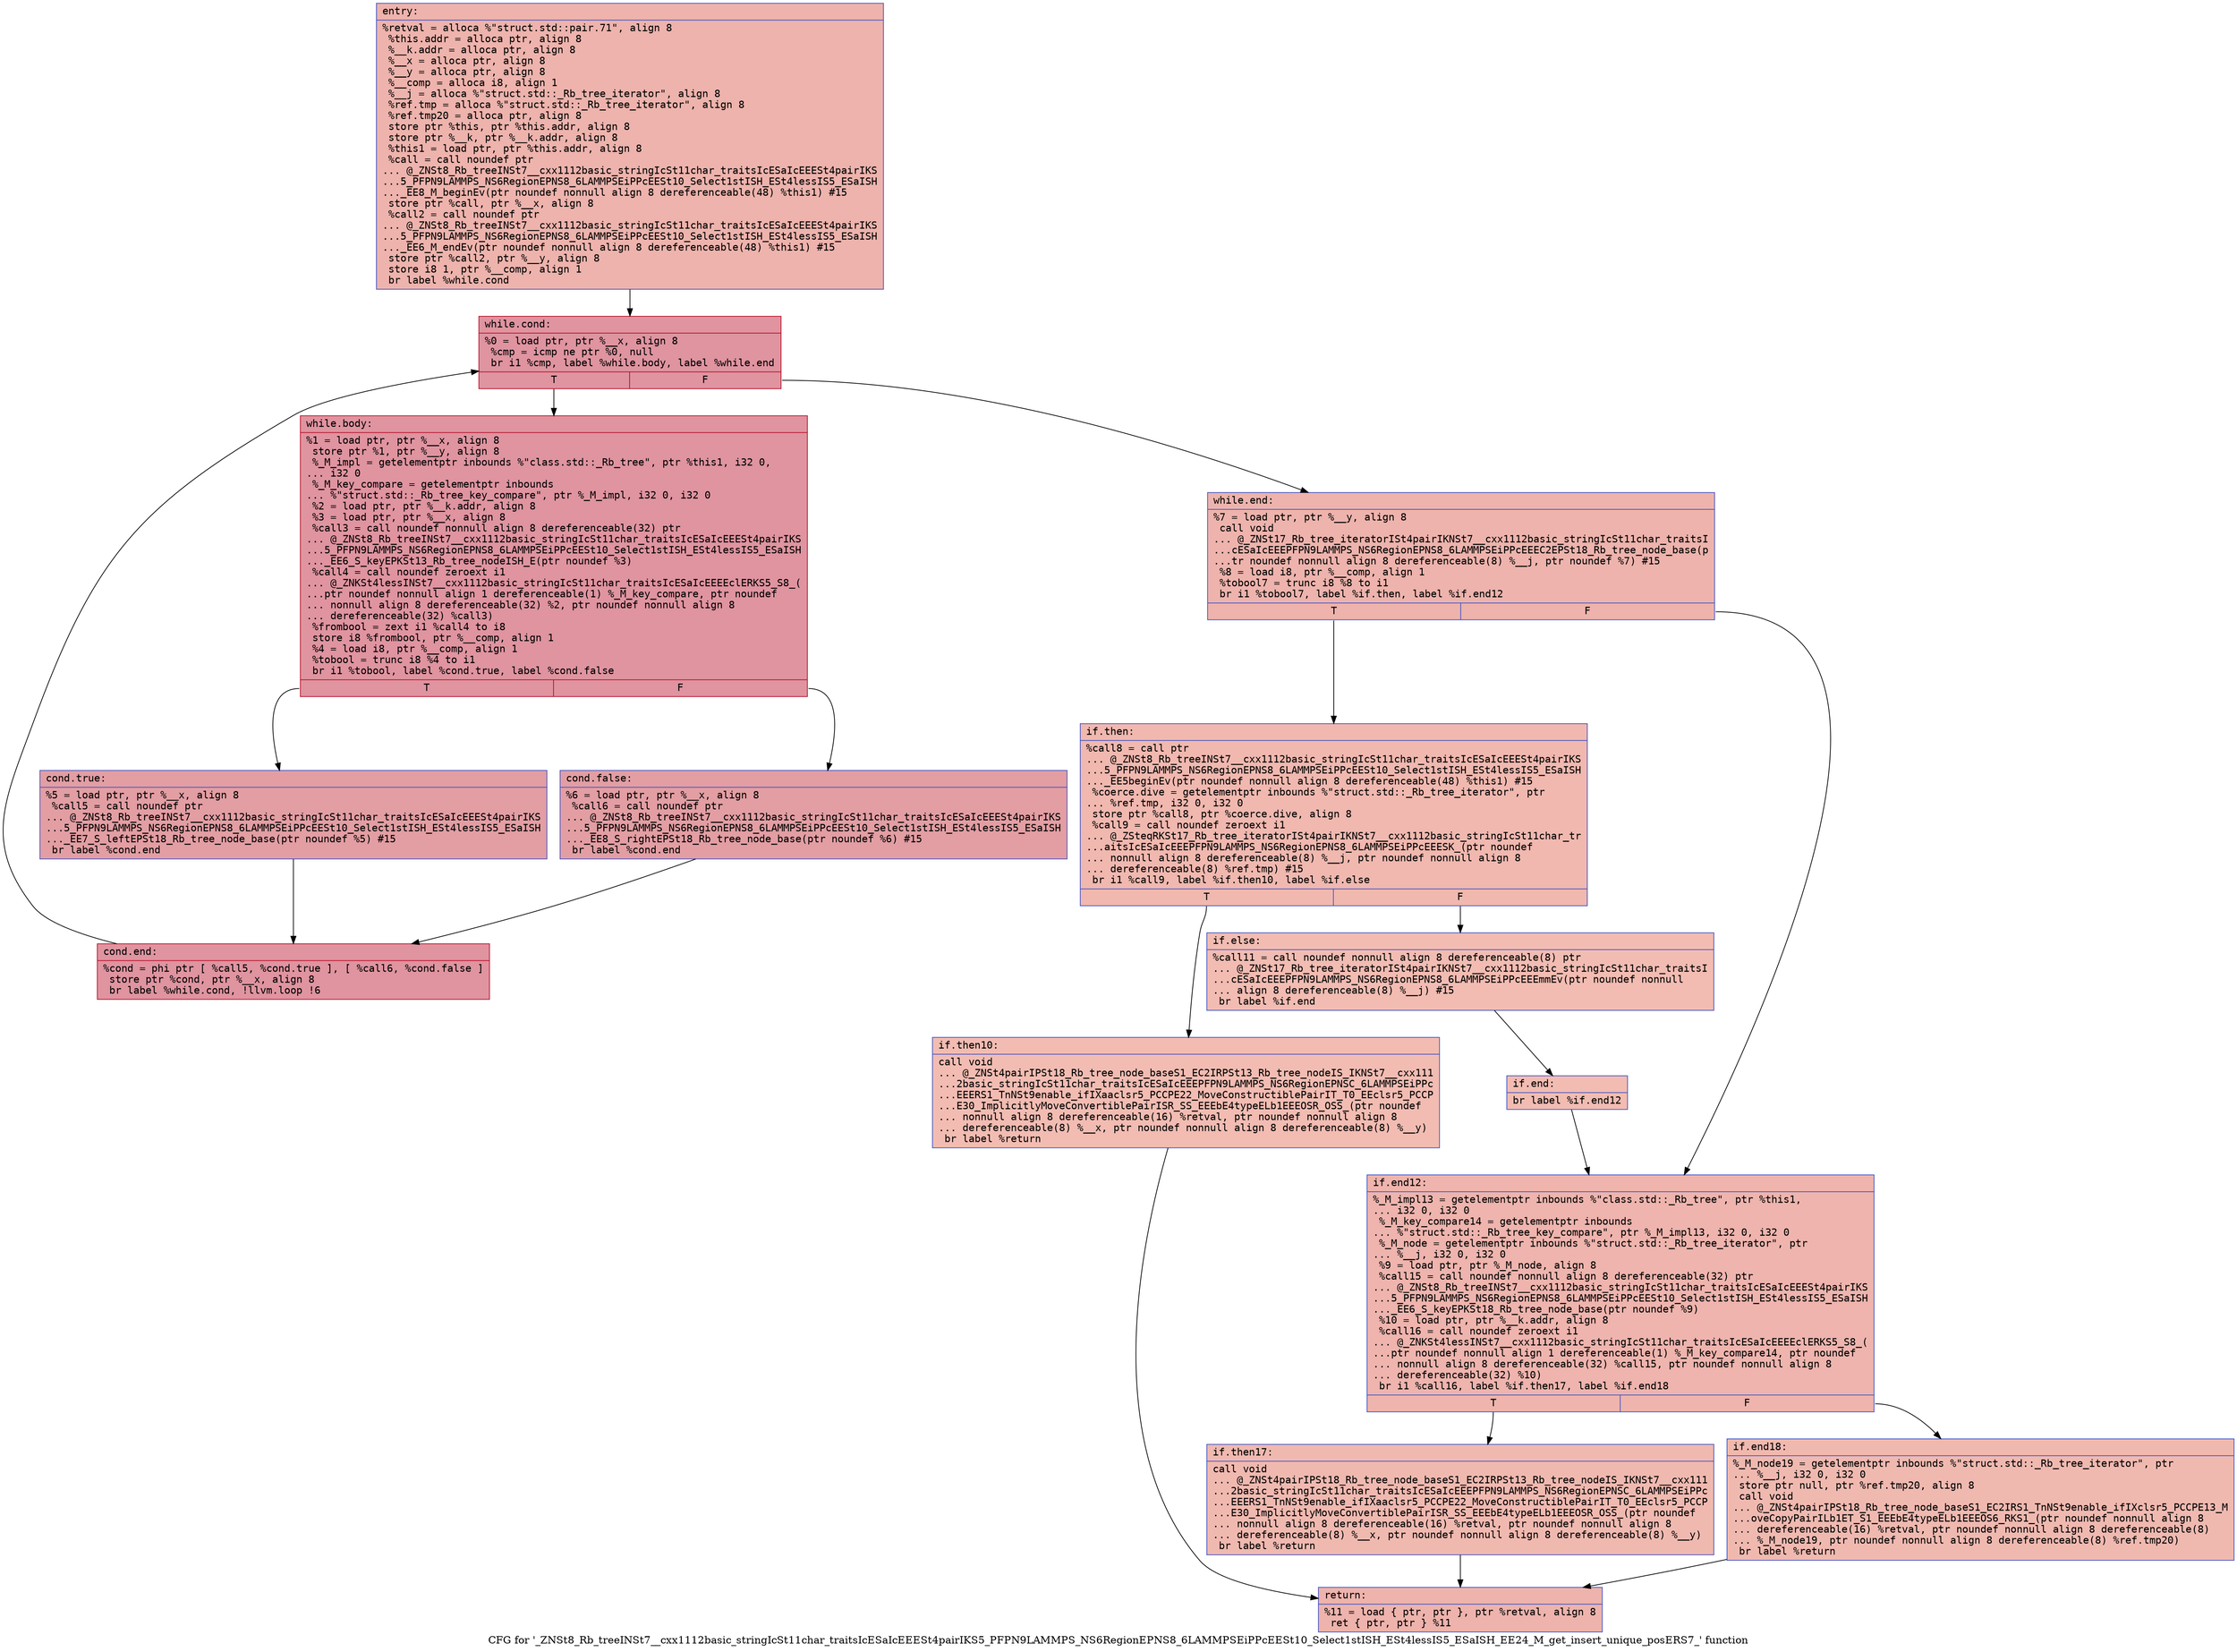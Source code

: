 digraph "CFG for '_ZNSt8_Rb_treeINSt7__cxx1112basic_stringIcSt11char_traitsIcESaIcEEESt4pairIKS5_PFPN9LAMMPS_NS6RegionEPNS8_6LAMMPSEiPPcEESt10_Select1stISH_ESt4lessIS5_ESaISH_EE24_M_get_insert_unique_posERS7_' function" {
	label="CFG for '_ZNSt8_Rb_treeINSt7__cxx1112basic_stringIcSt11char_traitsIcESaIcEEESt4pairIKS5_PFPN9LAMMPS_NS6RegionEPNS8_6LAMMPSEiPPcEESt10_Select1stISH_ESt4lessIS5_ESaISH_EE24_M_get_insert_unique_posERS7_' function";

	Node0x561837efef00 [shape=record,color="#3d50c3ff", style=filled, fillcolor="#d6524470" fontname="Courier",label="{entry:\l|  %retval = alloca %\"struct.std::pair.71\", align 8\l  %this.addr = alloca ptr, align 8\l  %__k.addr = alloca ptr, align 8\l  %__x = alloca ptr, align 8\l  %__y = alloca ptr, align 8\l  %__comp = alloca i8, align 1\l  %__j = alloca %\"struct.std::_Rb_tree_iterator\", align 8\l  %ref.tmp = alloca %\"struct.std::_Rb_tree_iterator\", align 8\l  %ref.tmp20 = alloca ptr, align 8\l  store ptr %this, ptr %this.addr, align 8\l  store ptr %__k, ptr %__k.addr, align 8\l  %this1 = load ptr, ptr %this.addr, align 8\l  %call = call noundef ptr\l... @_ZNSt8_Rb_treeINSt7__cxx1112basic_stringIcSt11char_traitsIcESaIcEEESt4pairIKS\l...5_PFPN9LAMMPS_NS6RegionEPNS8_6LAMMPSEiPPcEESt10_Select1stISH_ESt4lessIS5_ESaISH\l..._EE8_M_beginEv(ptr noundef nonnull align 8 dereferenceable(48) %this1) #15\l  store ptr %call, ptr %__x, align 8\l  %call2 = call noundef ptr\l... @_ZNSt8_Rb_treeINSt7__cxx1112basic_stringIcSt11char_traitsIcESaIcEEESt4pairIKS\l...5_PFPN9LAMMPS_NS6RegionEPNS8_6LAMMPSEiPPcEESt10_Select1stISH_ESt4lessIS5_ESaISH\l..._EE6_M_endEv(ptr noundef nonnull align 8 dereferenceable(48) %this1) #15\l  store ptr %call2, ptr %__y, align 8\l  store i8 1, ptr %__comp, align 1\l  br label %while.cond\l}"];
	Node0x561837efef00 -> Node0x561837effdf0[tooltip="entry -> while.cond\nProbability 100.00%" ];
	Node0x561837effdf0 [shape=record,color="#b70d28ff", style=filled, fillcolor="#b70d2870" fontname="Courier",label="{while.cond:\l|  %0 = load ptr, ptr %__x, align 8\l  %cmp = icmp ne ptr %0, null\l  br i1 %cmp, label %while.body, label %while.end\l|{<s0>T|<s1>F}}"];
	Node0x561837effdf0:s0 -> Node0x561837efff80[tooltip="while.cond -> while.body\nProbability 96.88%" ];
	Node0x561837effdf0:s1 -> Node0x561837f00000[tooltip="while.cond -> while.end\nProbability 3.12%" ];
	Node0x561837efff80 [shape=record,color="#b70d28ff", style=filled, fillcolor="#b70d2870" fontname="Courier",label="{while.body:\l|  %1 = load ptr, ptr %__x, align 8\l  store ptr %1, ptr %__y, align 8\l  %_M_impl = getelementptr inbounds %\"class.std::_Rb_tree\", ptr %this1, i32 0,\l... i32 0\l  %_M_key_compare = getelementptr inbounds\l... %\"struct.std::_Rb_tree_key_compare\", ptr %_M_impl, i32 0, i32 0\l  %2 = load ptr, ptr %__k.addr, align 8\l  %3 = load ptr, ptr %__x, align 8\l  %call3 = call noundef nonnull align 8 dereferenceable(32) ptr\l... @_ZNSt8_Rb_treeINSt7__cxx1112basic_stringIcSt11char_traitsIcESaIcEEESt4pairIKS\l...5_PFPN9LAMMPS_NS6RegionEPNS8_6LAMMPSEiPPcEESt10_Select1stISH_ESt4lessIS5_ESaISH\l..._EE6_S_keyEPKSt13_Rb_tree_nodeISH_E(ptr noundef %3)\l  %call4 = call noundef zeroext i1\l... @_ZNKSt4lessINSt7__cxx1112basic_stringIcSt11char_traitsIcESaIcEEEEclERKS5_S8_(\l...ptr noundef nonnull align 1 dereferenceable(1) %_M_key_compare, ptr noundef\l... nonnull align 8 dereferenceable(32) %2, ptr noundef nonnull align 8\l... dereferenceable(32) %call3)\l  %frombool = zext i1 %call4 to i8\l  store i8 %frombool, ptr %__comp, align 1\l  %4 = load i8, ptr %__comp, align 1\l  %tobool = trunc i8 %4 to i1\l  br i1 %tobool, label %cond.true, label %cond.false\l|{<s0>T|<s1>F}}"];
	Node0x561837efff80:s0 -> Node0x561837eff660[tooltip="while.body -> cond.true\nProbability 50.00%" ];
	Node0x561837efff80:s1 -> Node0x561837eff6e0[tooltip="while.body -> cond.false\nProbability 50.00%" ];
	Node0x561837eff660 [shape=record,color="#3d50c3ff", style=filled, fillcolor="#be242e70" fontname="Courier",label="{cond.true:\l|  %5 = load ptr, ptr %__x, align 8\l  %call5 = call noundef ptr\l... @_ZNSt8_Rb_treeINSt7__cxx1112basic_stringIcSt11char_traitsIcESaIcEEESt4pairIKS\l...5_PFPN9LAMMPS_NS6RegionEPNS8_6LAMMPSEiPPcEESt10_Select1stISH_ESt4lessIS5_ESaISH\l..._EE7_S_leftEPSt18_Rb_tree_node_base(ptr noundef %5) #15\l  br label %cond.end\l}"];
	Node0x561837eff660 -> Node0x561837f00af0[tooltip="cond.true -> cond.end\nProbability 100.00%" ];
	Node0x561837eff6e0 [shape=record,color="#3d50c3ff", style=filled, fillcolor="#be242e70" fontname="Courier",label="{cond.false:\l|  %6 = load ptr, ptr %__x, align 8\l  %call6 = call noundef ptr\l... @_ZNSt8_Rb_treeINSt7__cxx1112basic_stringIcSt11char_traitsIcESaIcEEESt4pairIKS\l...5_PFPN9LAMMPS_NS6RegionEPNS8_6LAMMPSEiPPcEESt10_Select1stISH_ESt4lessIS5_ESaISH\l..._EE8_S_rightEPSt18_Rb_tree_node_base(ptr noundef %6) #15\l  br label %cond.end\l}"];
	Node0x561837eff6e0 -> Node0x561837f00af0[tooltip="cond.false -> cond.end\nProbability 100.00%" ];
	Node0x561837f00af0 [shape=record,color="#b70d28ff", style=filled, fillcolor="#b70d2870" fontname="Courier",label="{cond.end:\l|  %cond = phi ptr [ %call5, %cond.true ], [ %call6, %cond.false ]\l  store ptr %cond, ptr %__x, align 8\l  br label %while.cond, !llvm.loop !6\l}"];
	Node0x561837f00af0 -> Node0x561837effdf0[tooltip="cond.end -> while.cond\nProbability 100.00%" ];
	Node0x561837f00000 [shape=record,color="#3d50c3ff", style=filled, fillcolor="#d6524470" fontname="Courier",label="{while.end:\l|  %7 = load ptr, ptr %__y, align 8\l  call void\l... @_ZNSt17_Rb_tree_iteratorISt4pairIKNSt7__cxx1112basic_stringIcSt11char_traitsI\l...cESaIcEEEPFPN9LAMMPS_NS6RegionEPNS8_6LAMMPSEiPPcEEEC2EPSt18_Rb_tree_node_base(p\l...tr noundef nonnull align 8 dereferenceable(8) %__j, ptr noundef %7) #15\l  %8 = load i8, ptr %__comp, align 1\l  %tobool7 = trunc i8 %8 to i1\l  br i1 %tobool7, label %if.then, label %if.end12\l|{<s0>T|<s1>F}}"];
	Node0x561837f00000:s0 -> Node0x561837f01360[tooltip="while.end -> if.then\nProbability 50.00%" ];
	Node0x561837f00000:s1 -> Node0x561837f013b0[tooltip="while.end -> if.end12\nProbability 50.00%" ];
	Node0x561837f01360 [shape=record,color="#3d50c3ff", style=filled, fillcolor="#dc5d4a70" fontname="Courier",label="{if.then:\l|  %call8 = call ptr\l... @_ZNSt8_Rb_treeINSt7__cxx1112basic_stringIcSt11char_traitsIcESaIcEEESt4pairIKS\l...5_PFPN9LAMMPS_NS6RegionEPNS8_6LAMMPSEiPPcEESt10_Select1stISH_ESt4lessIS5_ESaISH\l..._EE5beginEv(ptr noundef nonnull align 8 dereferenceable(48) %this1) #15\l  %coerce.dive = getelementptr inbounds %\"struct.std::_Rb_tree_iterator\", ptr\l... %ref.tmp, i32 0, i32 0\l  store ptr %call8, ptr %coerce.dive, align 8\l  %call9 = call noundef zeroext i1\l... @_ZSteqRKSt17_Rb_tree_iteratorISt4pairIKNSt7__cxx1112basic_stringIcSt11char_tr\l...aitsIcESaIcEEEPFPN9LAMMPS_NS6RegionEPNS8_6LAMMPSEiPPcEEESK_(ptr noundef\l... nonnull align 8 dereferenceable(8) %__j, ptr noundef nonnull align 8\l... dereferenceable(8) %ref.tmp) #15\l  br i1 %call9, label %if.then10, label %if.else\l|{<s0>T|<s1>F}}"];
	Node0x561837f01360:s0 -> Node0x561837f01a20[tooltip="if.then -> if.then10\nProbability 50.00%" ];
	Node0x561837f01360:s1 -> Node0x561837f01aa0[tooltip="if.then -> if.else\nProbability 50.00%" ];
	Node0x561837f01a20 [shape=record,color="#3d50c3ff", style=filled, fillcolor="#e1675170" fontname="Courier",label="{if.then10:\l|  call void\l... @_ZNSt4pairIPSt18_Rb_tree_node_baseS1_EC2IRPSt13_Rb_tree_nodeIS_IKNSt7__cxx111\l...2basic_stringIcSt11char_traitsIcESaIcEEEPFPN9LAMMPS_NS6RegionEPNSC_6LAMMPSEiPPc\l...EEERS1_TnNSt9enable_ifIXaaclsr5_PCCPE22_MoveConstructiblePairIT_T0_EEclsr5_PCCP\l...E30_ImplicitlyMoveConvertiblePairISR_SS_EEEbE4typeELb1EEEOSR_OSS_(ptr noundef\l... nonnull align 8 dereferenceable(16) %retval, ptr noundef nonnull align 8\l... dereferenceable(8) %__x, ptr noundef nonnull align 8 dereferenceable(8) %__y)\l  br label %return\l}"];
	Node0x561837f01a20 -> Node0x561837f01c30[tooltip="if.then10 -> return\nProbability 100.00%" ];
	Node0x561837f01aa0 [shape=record,color="#3d50c3ff", style=filled, fillcolor="#e1675170" fontname="Courier",label="{if.else:\l|  %call11 = call noundef nonnull align 8 dereferenceable(8) ptr\l... @_ZNSt17_Rb_tree_iteratorISt4pairIKNSt7__cxx1112basic_stringIcSt11char_traitsI\l...cESaIcEEEPFPN9LAMMPS_NS6RegionEPNS8_6LAMMPSEiPPcEEEmmEv(ptr noundef nonnull\l... align 8 dereferenceable(8) %__j) #15\l  br label %if.end\l}"];
	Node0x561837f01aa0 -> Node0x561837f01e80[tooltip="if.else -> if.end\nProbability 100.00%" ];
	Node0x561837f01e80 [shape=record,color="#3d50c3ff", style=filled, fillcolor="#e1675170" fontname="Courier",label="{if.end:\l|  br label %if.end12\l}"];
	Node0x561837f01e80 -> Node0x561837f013b0[tooltip="if.end -> if.end12\nProbability 100.00%" ];
	Node0x561837f013b0 [shape=record,color="#3d50c3ff", style=filled, fillcolor="#d8564670" fontname="Courier",label="{if.end12:\l|  %_M_impl13 = getelementptr inbounds %\"class.std::_Rb_tree\", ptr %this1,\l... i32 0, i32 0\l  %_M_key_compare14 = getelementptr inbounds\l... %\"struct.std::_Rb_tree_key_compare\", ptr %_M_impl13, i32 0, i32 0\l  %_M_node = getelementptr inbounds %\"struct.std::_Rb_tree_iterator\", ptr\l... %__j, i32 0, i32 0\l  %9 = load ptr, ptr %_M_node, align 8\l  %call15 = call noundef nonnull align 8 dereferenceable(32) ptr\l... @_ZNSt8_Rb_treeINSt7__cxx1112basic_stringIcSt11char_traitsIcESaIcEEESt4pairIKS\l...5_PFPN9LAMMPS_NS6RegionEPNS8_6LAMMPSEiPPcEESt10_Select1stISH_ESt4lessIS5_ESaISH\l..._EE6_S_keyEPKSt18_Rb_tree_node_base(ptr noundef %9)\l  %10 = load ptr, ptr %__k.addr, align 8\l  %call16 = call noundef zeroext i1\l... @_ZNKSt4lessINSt7__cxx1112basic_stringIcSt11char_traitsIcESaIcEEEEclERKS5_S8_(\l...ptr noundef nonnull align 1 dereferenceable(1) %_M_key_compare14, ptr noundef\l... nonnull align 8 dereferenceable(32) %call15, ptr noundef nonnull align 8\l... dereferenceable(32) %10)\l  br i1 %call16, label %if.then17, label %if.end18\l|{<s0>T|<s1>F}}"];
	Node0x561837f013b0:s0 -> Node0x561837f025d0[tooltip="if.end12 -> if.then17\nProbability 50.00%" ];
	Node0x561837f013b0:s1 -> Node0x561837f02620[tooltip="if.end12 -> if.end18\nProbability 50.00%" ];
	Node0x561837f025d0 [shape=record,color="#3d50c3ff", style=filled, fillcolor="#de614d70" fontname="Courier",label="{if.then17:\l|  call void\l... @_ZNSt4pairIPSt18_Rb_tree_node_baseS1_EC2IRPSt13_Rb_tree_nodeIS_IKNSt7__cxx111\l...2basic_stringIcSt11char_traitsIcESaIcEEEPFPN9LAMMPS_NS6RegionEPNSC_6LAMMPSEiPPc\l...EEERS1_TnNSt9enable_ifIXaaclsr5_PCCPE22_MoveConstructiblePairIT_T0_EEclsr5_PCCP\l...E30_ImplicitlyMoveConvertiblePairISR_SS_EEEbE4typeELb1EEEOSR_OSS_(ptr noundef\l... nonnull align 8 dereferenceable(16) %retval, ptr noundef nonnull align 8\l... dereferenceable(8) %__x, ptr noundef nonnull align 8 dereferenceable(8) %__y)\l  br label %return\l}"];
	Node0x561837f025d0 -> Node0x561837f01c30[tooltip="if.then17 -> return\nProbability 100.00%" ];
	Node0x561837f02620 [shape=record,color="#3d50c3ff", style=filled, fillcolor="#de614d70" fontname="Courier",label="{if.end18:\l|  %_M_node19 = getelementptr inbounds %\"struct.std::_Rb_tree_iterator\", ptr\l... %__j, i32 0, i32 0\l  store ptr null, ptr %ref.tmp20, align 8\l  call void\l... @_ZNSt4pairIPSt18_Rb_tree_node_baseS1_EC2IRS1_TnNSt9enable_ifIXclsr5_PCCPE13_M\l...oveCopyPairILb1ET_S1_EEEbE4typeELb1EEEOS6_RKS1_(ptr noundef nonnull align 8\l... dereferenceable(16) %retval, ptr noundef nonnull align 8 dereferenceable(8)\l... %_M_node19, ptr noundef nonnull align 8 dereferenceable(8) %ref.tmp20)\l  br label %return\l}"];
	Node0x561837f02620 -> Node0x561837f01c30[tooltip="if.end18 -> return\nProbability 100.00%" ];
	Node0x561837f01c30 [shape=record,color="#3d50c3ff", style=filled, fillcolor="#d6524470" fontname="Courier",label="{return:\l|  %11 = load \{ ptr, ptr \}, ptr %retval, align 8\l  ret \{ ptr, ptr \} %11\l}"];
}
